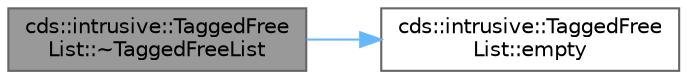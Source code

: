 digraph "cds::intrusive::TaggedFreeList::~TaggedFreeList"
{
 // LATEX_PDF_SIZE
  bgcolor="transparent";
  edge [fontname=Helvetica,fontsize=10,labelfontname=Helvetica,labelfontsize=10];
  node [fontname=Helvetica,fontsize=10,shape=box,height=0.2,width=0.4];
  rankdir="LR";
  Node1 [id="Node000001",label="cds::intrusive::TaggedFree\lList::~TaggedFreeList",height=0.2,width=0.4,color="gray40", fillcolor="grey60", style="filled", fontcolor="black",tooltip="Destroys the free list. Free-list must be empty."];
  Node1 -> Node2 [id="edge1_Node000001_Node000002",color="steelblue1",style="solid",tooltip=" "];
  Node2 [id="Node000002",label="cds::intrusive::TaggedFree\lList::empty",height=0.2,width=0.4,color="grey40", fillcolor="white", style="filled",URL="$classcds_1_1intrusive_1_1_tagged_free_list.html#a40f3546fba3ea87a89f2db6661a66fe8",tooltip="Checks whether the free list is empty"];
}
